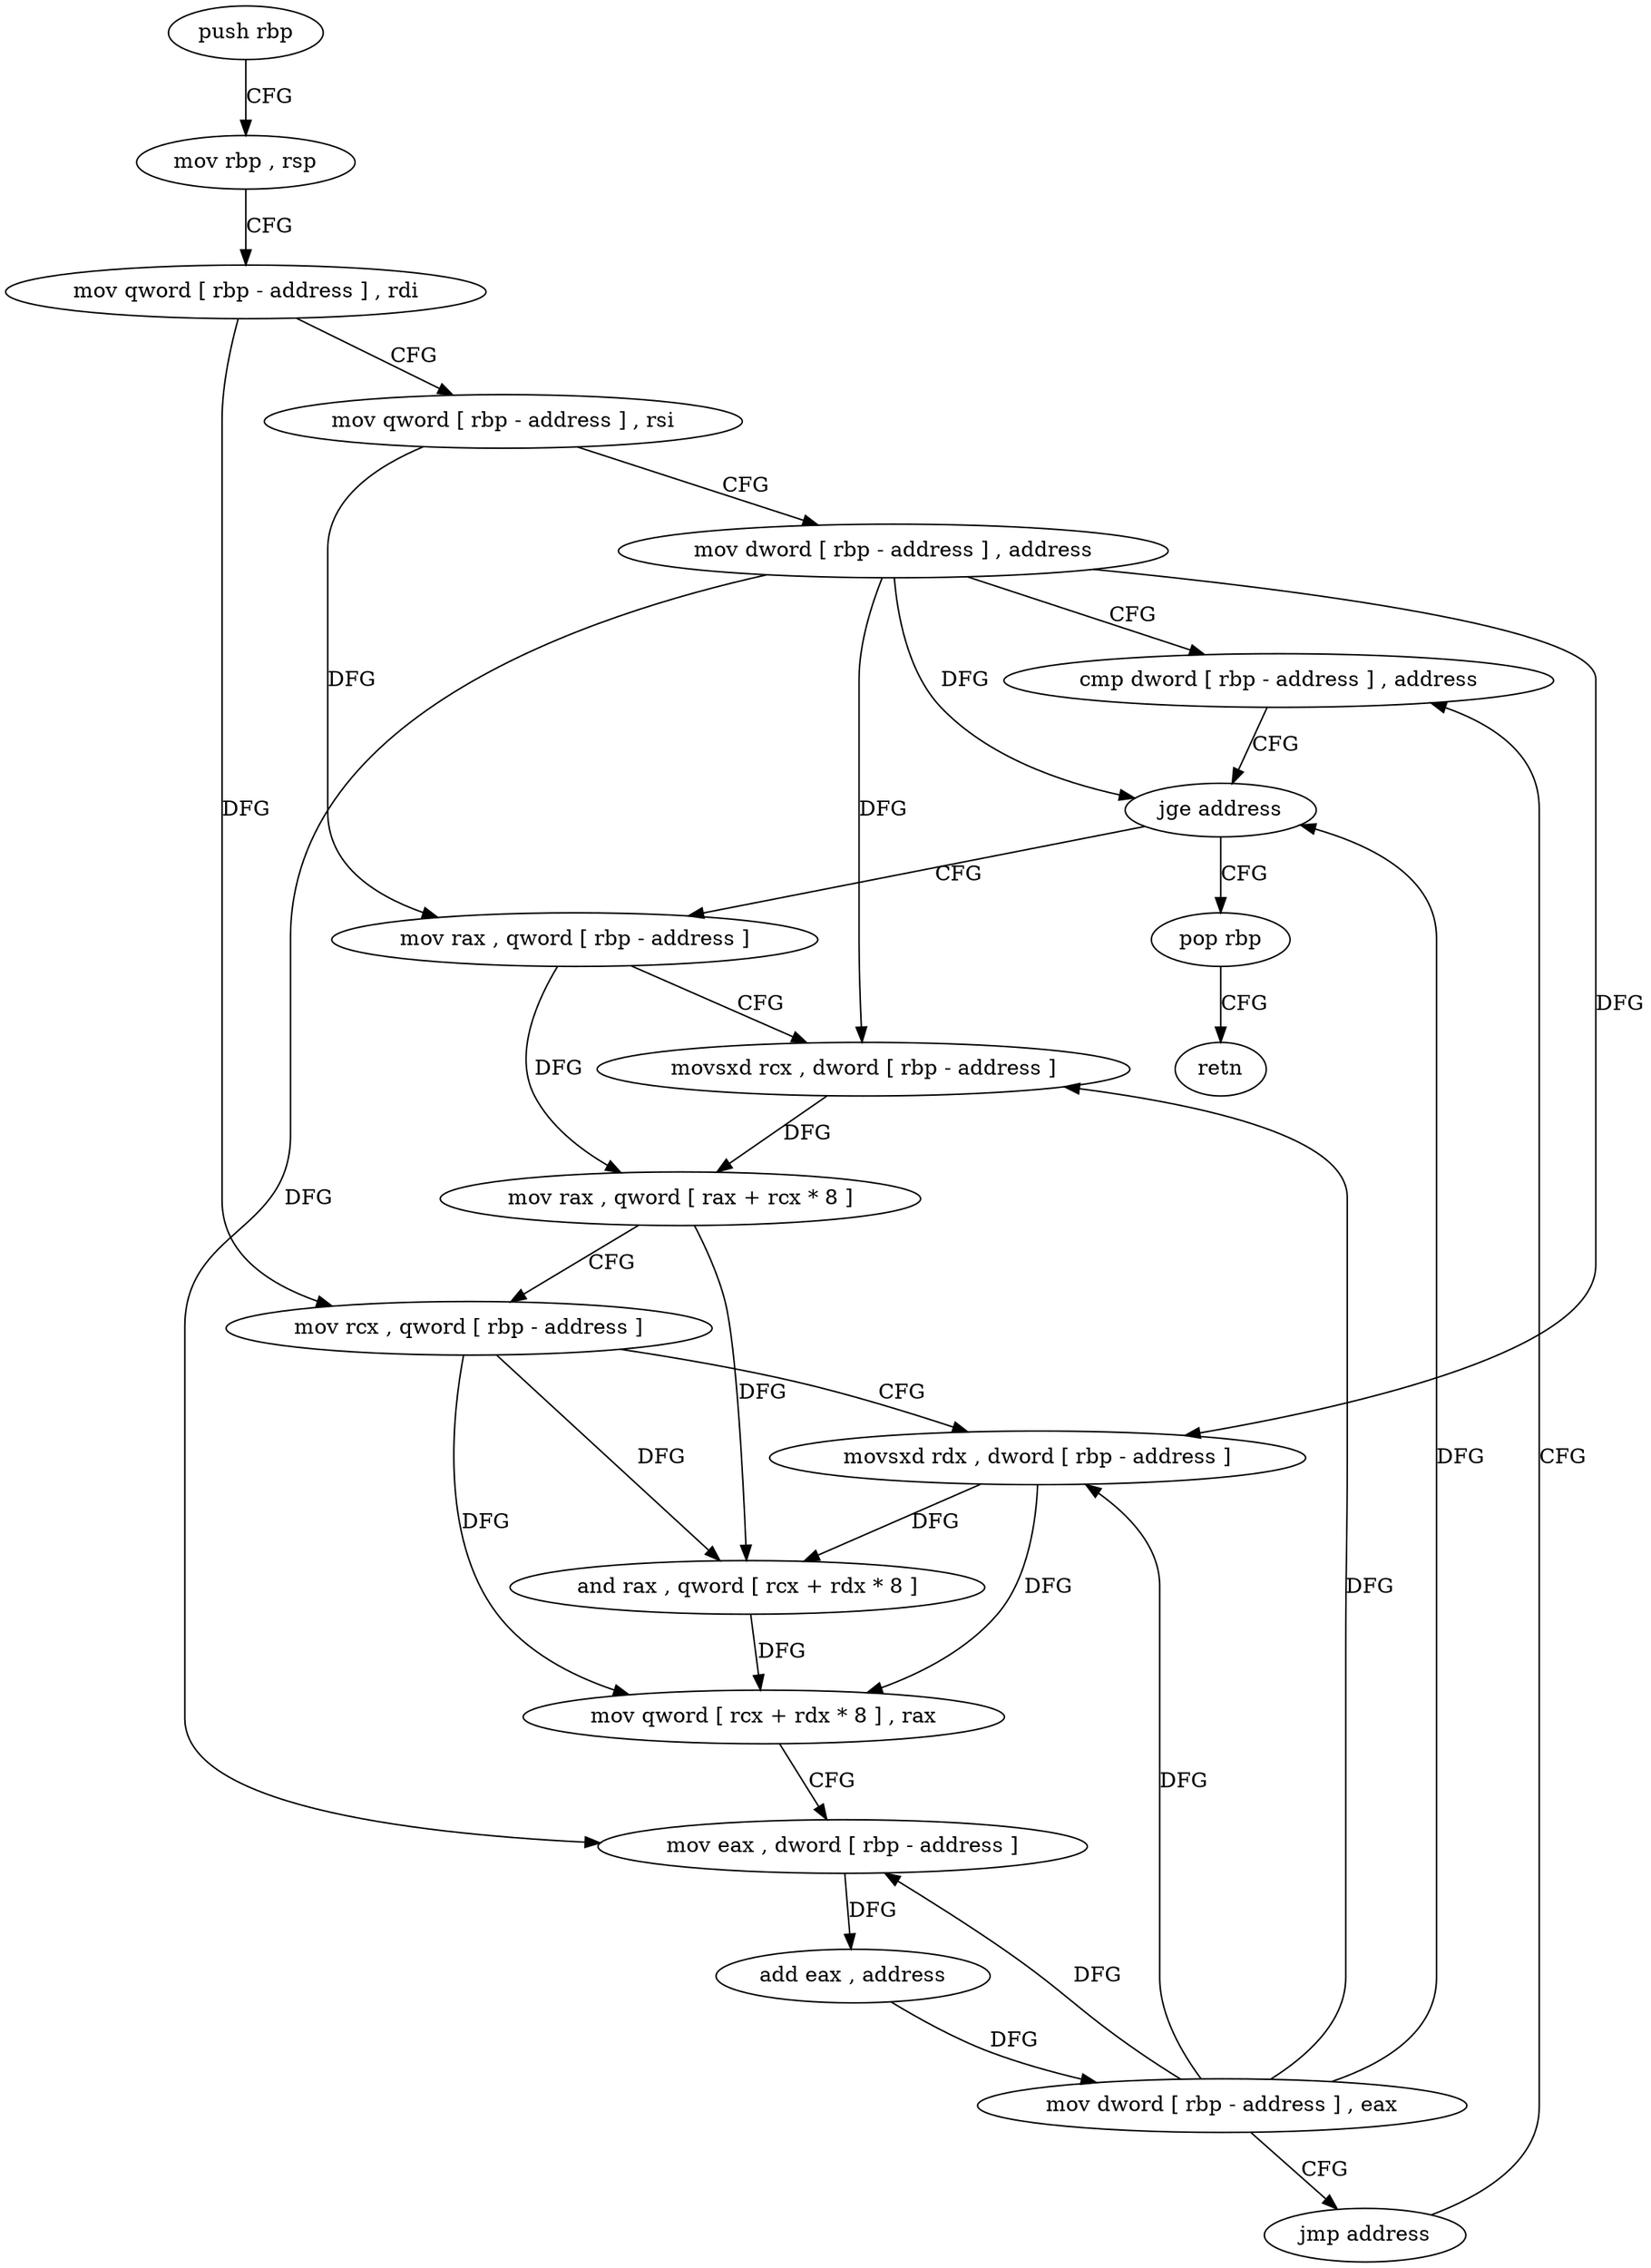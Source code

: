 digraph "func" {
"4266560" [label = "push rbp" ]
"4266561" [label = "mov rbp , rsp" ]
"4266564" [label = "mov qword [ rbp - address ] , rdi" ]
"4266568" [label = "mov qword [ rbp - address ] , rsi" ]
"4266572" [label = "mov dword [ rbp - address ] , address" ]
"4266579" [label = "cmp dword [ rbp - address ] , address" ]
"4266631" [label = "pop rbp" ]
"4266632" [label = "retn" ]
"4266589" [label = "mov rax , qword [ rbp - address ]" ]
"4266593" [label = "movsxd rcx , dword [ rbp - address ]" ]
"4266597" [label = "mov rax , qword [ rax + rcx * 8 ]" ]
"4266601" [label = "mov rcx , qword [ rbp - address ]" ]
"4266605" [label = "movsxd rdx , dword [ rbp - address ]" ]
"4266609" [label = "and rax , qword [ rcx + rdx * 8 ]" ]
"4266613" [label = "mov qword [ rcx + rdx * 8 ] , rax" ]
"4266617" [label = "mov eax , dword [ rbp - address ]" ]
"4266620" [label = "add eax , address" ]
"4266623" [label = "mov dword [ rbp - address ] , eax" ]
"4266626" [label = "jmp address" ]
"4266583" [label = "jge address" ]
"4266560" -> "4266561" [ label = "CFG" ]
"4266561" -> "4266564" [ label = "CFG" ]
"4266564" -> "4266568" [ label = "CFG" ]
"4266564" -> "4266601" [ label = "DFG" ]
"4266568" -> "4266572" [ label = "CFG" ]
"4266568" -> "4266589" [ label = "DFG" ]
"4266572" -> "4266579" [ label = "CFG" ]
"4266572" -> "4266583" [ label = "DFG" ]
"4266572" -> "4266593" [ label = "DFG" ]
"4266572" -> "4266605" [ label = "DFG" ]
"4266572" -> "4266617" [ label = "DFG" ]
"4266579" -> "4266583" [ label = "CFG" ]
"4266631" -> "4266632" [ label = "CFG" ]
"4266589" -> "4266593" [ label = "CFG" ]
"4266589" -> "4266597" [ label = "DFG" ]
"4266593" -> "4266597" [ label = "DFG" ]
"4266597" -> "4266601" [ label = "CFG" ]
"4266597" -> "4266609" [ label = "DFG" ]
"4266601" -> "4266605" [ label = "CFG" ]
"4266601" -> "4266609" [ label = "DFG" ]
"4266601" -> "4266613" [ label = "DFG" ]
"4266605" -> "4266609" [ label = "DFG" ]
"4266605" -> "4266613" [ label = "DFG" ]
"4266609" -> "4266613" [ label = "DFG" ]
"4266613" -> "4266617" [ label = "CFG" ]
"4266617" -> "4266620" [ label = "DFG" ]
"4266620" -> "4266623" [ label = "DFG" ]
"4266623" -> "4266626" [ label = "CFG" ]
"4266623" -> "4266583" [ label = "DFG" ]
"4266623" -> "4266593" [ label = "DFG" ]
"4266623" -> "4266605" [ label = "DFG" ]
"4266623" -> "4266617" [ label = "DFG" ]
"4266626" -> "4266579" [ label = "CFG" ]
"4266583" -> "4266631" [ label = "CFG" ]
"4266583" -> "4266589" [ label = "CFG" ]
}
